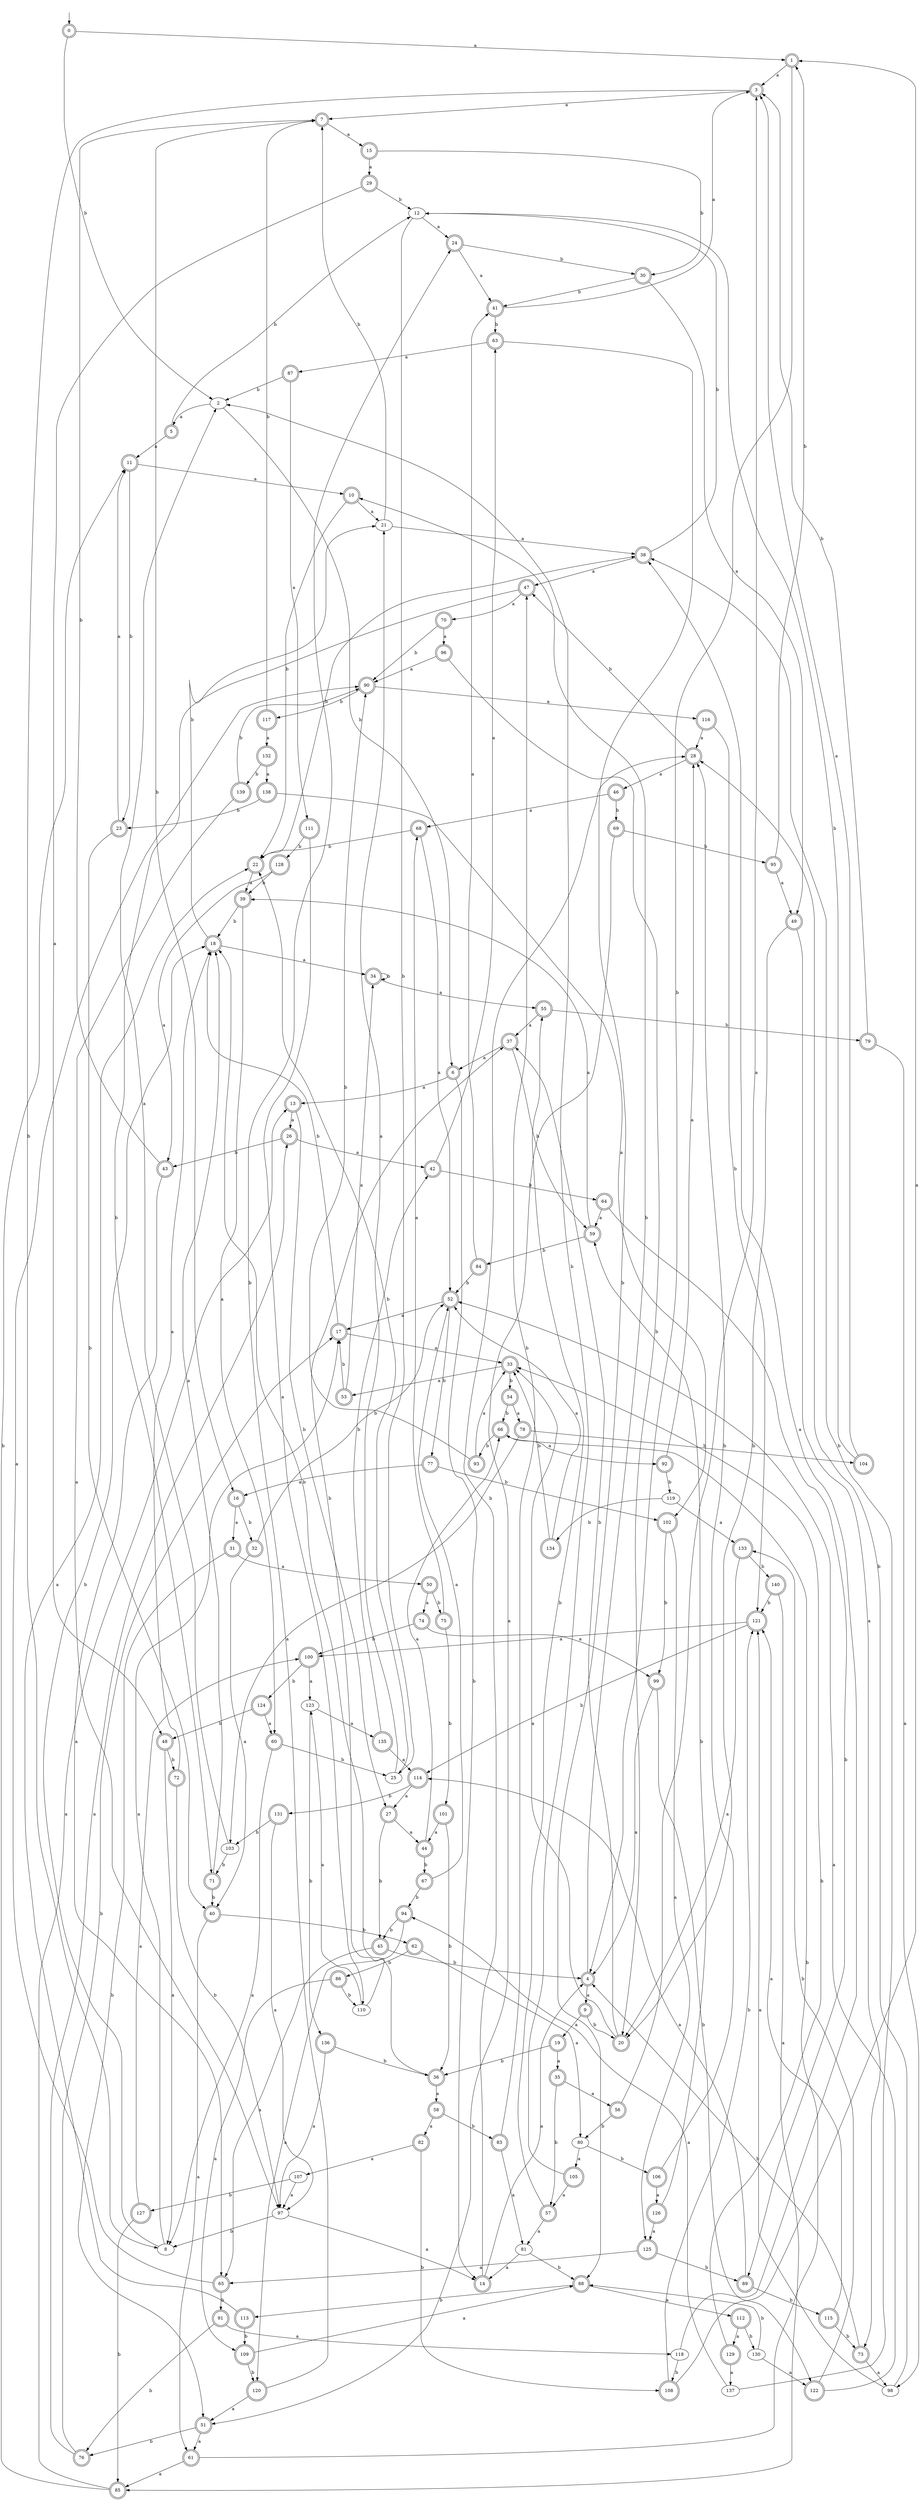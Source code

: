 digraph RandomDFA {
  __start0 [label="", shape=none];
  __start0 -> 0 [label=""];
  0 [shape=circle] [shape=doublecircle]
  0 -> 1 [label="a"]
  0 -> 2 [label="b"]
  1 [shape=doublecircle]
  1 -> 3 [label="a"]
  1 -> 4 [label="b"]
  2
  2 -> 5 [label="a"]
  2 -> 6 [label="b"]
  3 [shape=doublecircle]
  3 -> 7 [label="a"]
  3 -> 8 [label="b"]
  4 [shape=doublecircle]
  4 -> 9 [label="a"]
  4 -> 10 [label="b"]
  5 [shape=doublecircle]
  5 -> 11 [label="a"]
  5 -> 12 [label="b"]
  6 [shape=doublecircle]
  6 -> 13 [label="a"]
  6 -> 14 [label="b"]
  7 [shape=doublecircle]
  7 -> 15 [label="a"]
  7 -> 16 [label="b"]
  8
  8 -> 17 [label="a"]
  8 -> 18 [label="b"]
  9 [shape=doublecircle]
  9 -> 19 [label="a"]
  9 -> 20 [label="b"]
  10 [shape=doublecircle]
  10 -> 21 [label="a"]
  10 -> 22 [label="b"]
  11 [shape=doublecircle]
  11 -> 10 [label="a"]
  11 -> 23 [label="b"]
  12
  12 -> 24 [label="a"]
  12 -> 25 [label="b"]
  13 [shape=doublecircle]
  13 -> 26 [label="a"]
  13 -> 27 [label="b"]
  14 [shape=doublecircle]
  14 -> 4 [label="a"]
  14 -> 28 [label="b"]
  15 [shape=doublecircle]
  15 -> 29 [label="a"]
  15 -> 30 [label="b"]
  16 [shape=doublecircle]
  16 -> 31 [label="a"]
  16 -> 32 [label="b"]
  17 [shape=doublecircle]
  17 -> 33 [label="a"]
  17 -> 18 [label="b"]
  18 [shape=doublecircle]
  18 -> 34 [label="a"]
  18 -> 21 [label="b"]
  19 [shape=doublecircle]
  19 -> 35 [label="a"]
  19 -> 36 [label="b"]
  20 [shape=doublecircle]
  20 -> 33 [label="a"]
  20 -> 37 [label="b"]
  21
  21 -> 38 [label="a"]
  21 -> 7 [label="b"]
  22 [shape=doublecircle]
  22 -> 39 [label="a"]
  22 -> 38 [label="b"]
  23 [shape=doublecircle]
  23 -> 11 [label="a"]
  23 -> 40 [label="b"]
  24 [shape=doublecircle]
  24 -> 41 [label="a"]
  24 -> 30 [label="b"]
  25
  25 -> 21 [label="a"]
  25 -> 22 [label="b"]
  26 [shape=doublecircle]
  26 -> 42 [label="a"]
  26 -> 43 [label="b"]
  27 [shape=doublecircle]
  27 -> 44 [label="a"]
  27 -> 45 [label="b"]
  28 [shape=doublecircle]
  28 -> 46 [label="a"]
  28 -> 47 [label="b"]
  29 [shape=doublecircle]
  29 -> 48 [label="a"]
  29 -> 12 [label="b"]
  30 [shape=doublecircle]
  30 -> 49 [label="a"]
  30 -> 41 [label="b"]
  31 [shape=doublecircle]
  31 -> 50 [label="a"]
  31 -> 51 [label="b"]
  32 [shape=doublecircle]
  32 -> 40 [label="a"]
  32 -> 52 [label="b"]
  33 [shape=doublecircle]
  33 -> 53 [label="a"]
  33 -> 54 [label="b"]
  34 [shape=doublecircle]
  34 -> 55 [label="a"]
  34 -> 34 [label="b"]
  35 [shape=doublecircle]
  35 -> 56 [label="a"]
  35 -> 57 [label="b"]
  36 [shape=doublecircle]
  36 -> 58 [label="a"]
  36 -> 18 [label="b"]
  37 [shape=doublecircle]
  37 -> 6 [label="a"]
  37 -> 59 [label="b"]
  38 [shape=doublecircle]
  38 -> 47 [label="a"]
  38 -> 12 [label="b"]
  39 [shape=doublecircle]
  39 -> 60 [label="a"]
  39 -> 18 [label="b"]
  40 [shape=doublecircle]
  40 -> 61 [label="a"]
  40 -> 62 [label="b"]
  41 [shape=doublecircle]
  41 -> 3 [label="a"]
  41 -> 63 [label="b"]
  42 [shape=doublecircle]
  42 -> 63 [label="a"]
  42 -> 64 [label="b"]
  43 [shape=doublecircle]
  43 -> 65 [label="a"]
  43 -> 7 [label="b"]
  44 [shape=doublecircle]
  44 -> 66 [label="a"]
  44 -> 67 [label="b"]
  45 [shape=doublecircle]
  45 -> 65 [label="a"]
  45 -> 4 [label="b"]
  46 [shape=doublecircle]
  46 -> 68 [label="a"]
  46 -> 69 [label="b"]
  47 [shape=doublecircle]
  47 -> 70 [label="a"]
  47 -> 71 [label="b"]
  48 [shape=doublecircle]
  48 -> 8 [label="a"]
  48 -> 72 [label="b"]
  49 [shape=doublecircle]
  49 -> 73 [label="a"]
  49 -> 20 [label="b"]
  50 [shape=doublecircle]
  50 -> 74 [label="a"]
  50 -> 75 [label="b"]
  51 [shape=doublecircle]
  51 -> 61 [label="a"]
  51 -> 76 [label="b"]
  52 [shape=doublecircle]
  52 -> 17 [label="a"]
  52 -> 77 [label="b"]
  53 [shape=doublecircle]
  53 -> 34 [label="a"]
  53 -> 17 [label="b"]
  54 [shape=doublecircle]
  54 -> 78 [label="a"]
  54 -> 66 [label="b"]
  55 [shape=doublecircle]
  55 -> 37 [label="a"]
  55 -> 79 [label="b"]
  56 [shape=doublecircle]
  56 -> 3 [label="a"]
  56 -> 80 [label="b"]
  57 [shape=doublecircle]
  57 -> 81 [label="a"]
  57 -> 55 [label="b"]
  58 [shape=doublecircle]
  58 -> 82 [label="a"]
  58 -> 83 [label="b"]
  59 [shape=doublecircle]
  59 -> 39 [label="a"]
  59 -> 84 [label="b"]
  60 [shape=doublecircle]
  60 -> 8 [label="a"]
  60 -> 25 [label="b"]
  61 [shape=doublecircle]
  61 -> 85 [label="a"]
  61 -> 66 [label="b"]
  62 [shape=doublecircle]
  62 -> 80 [label="a"]
  62 -> 86 [label="b"]
  63 [shape=doublecircle]
  63 -> 87 [label="a"]
  63 -> 88 [label="b"]
  64 [shape=doublecircle]
  64 -> 59 [label="a"]
  64 -> 89 [label="b"]
  65 [shape=doublecircle]
  65 -> 90 [label="a"]
  65 -> 91 [label="b"]
  66 [shape=doublecircle]
  66 -> 92 [label="a"]
  66 -> 93 [label="b"]
  67 [shape=doublecircle]
  67 -> 52 [label="a"]
  67 -> 94 [label="b"]
  68 [shape=doublecircle]
  68 -> 52 [label="a"]
  68 -> 22 [label="b"]
  69 [shape=doublecircle]
  69 -> 51 [label="a"]
  69 -> 95 [label="b"]
  70 [shape=doublecircle]
  70 -> 96 [label="a"]
  70 -> 90 [label="b"]
  71 [shape=doublecircle]
  71 -> 18 [label="a"]
  71 -> 40 [label="b"]
  72 [shape=doublecircle]
  72 -> 18 [label="a"]
  72 -> 97 [label="b"]
  73 [shape=doublecircle]
  73 -> 98 [label="a"]
  73 -> 4 [label="b"]
  74 [shape=doublecircle]
  74 -> 99 [label="a"]
  74 -> 100 [label="b"]
  75 [shape=doublecircle]
  75 -> 68 [label="a"]
  75 -> 101 [label="b"]
  76 [shape=doublecircle]
  76 -> 26 [label="a"]
  76 -> 17 [label="b"]
  77 [shape=doublecircle]
  77 -> 16 [label="a"]
  77 -> 102 [label="b"]
  78 [shape=doublecircle]
  78 -> 103 [label="a"]
  78 -> 104 [label="b"]
  79 [shape=doublecircle]
  79 -> 98 [label="a"]
  79 -> 3 [label="b"]
  80
  80 -> 105 [label="a"]
  80 -> 106 [label="b"]
  81
  81 -> 14 [label="a"]
  81 -> 88 [label="b"]
  82 [shape=doublecircle]
  82 -> 107 [label="a"]
  82 -> 108 [label="b"]
  83 [shape=doublecircle]
  83 -> 81 [label="a"]
  83 -> 47 [label="b"]
  84 [shape=doublecircle]
  84 -> 41 [label="a"]
  84 -> 52 [label="b"]
  85 [shape=doublecircle]
  85 -> 13 [label="a"]
  85 -> 11 [label="b"]
  86 [shape=doublecircle]
  86 -> 109 [label="a"]
  86 -> 110 [label="b"]
  87 [shape=doublecircle]
  87 -> 111 [label="a"]
  87 -> 2 [label="b"]
  88 [shape=doublecircle]
  88 -> 112 [label="a"]
  88 -> 113 [label="b"]
  89 [shape=doublecircle]
  89 -> 114 [label="a"]
  89 -> 115 [label="b"]
  90 [shape=doublecircle]
  90 -> 116 [label="a"]
  90 -> 117 [label="b"]
  91 [shape=doublecircle]
  91 -> 118 [label="a"]
  91 -> 76 [label="b"]
  92 [shape=doublecircle]
  92 -> 28 [label="a"]
  92 -> 119 [label="b"]
  93 [shape=doublecircle]
  93 -> 33 [label="a"]
  93 -> 90 [label="b"]
  94 [shape=doublecircle]
  94 -> 120 [label="a"]
  94 -> 45 [label="b"]
  95 [shape=doublecircle]
  95 -> 49 [label="a"]
  95 -> 1 [label="b"]
  96 [shape=doublecircle]
  96 -> 90 [label="a"]
  96 -> 20 [label="b"]
  97
  97 -> 14 [label="a"]
  97 -> 8 [label="b"]
  98
  98 -> 121 [label="a"]
  98 -> 28 [label="b"]
  99 [shape=doublecircle]
  99 -> 4 [label="a"]
  99 -> 122 [label="b"]
  100 [shape=doublecircle]
  100 -> 123 [label="a"]
  100 -> 124 [label="b"]
  101 [shape=doublecircle]
  101 -> 44 [label="a"]
  101 -> 36 [label="b"]
  102 [shape=doublecircle]
  102 -> 125 [label="a"]
  102 -> 99 [label="b"]
  103
  103 -> 2 [label="a"]
  103 -> 71 [label="b"]
  104 [shape=doublecircle]
  104 -> 3 [label="a"]
  104 -> 12 [label="b"]
  105 [shape=doublecircle]
  105 -> 57 [label="a"]
  105 -> 2 [label="b"]
  106 [shape=doublecircle]
  106 -> 126 [label="a"]
  106 -> 28 [label="b"]
  107
  107 -> 97 [label="a"]
  107 -> 127 [label="b"]
  108 [shape=doublecircle]
  108 -> 1 [label="a"]
  108 -> 121 [label="b"]
  109 [shape=doublecircle]
  109 -> 88 [label="a"]
  109 -> 120 [label="b"]
  110
  110 -> 123 [label="a"]
  110 -> 37 [label="b"]
  111 [shape=doublecircle]
  111 -> 110 [label="a"]
  111 -> 128 [label="b"]
  112 [shape=doublecircle]
  112 -> 129 [label="a"]
  112 -> 130 [label="b"]
  113 [shape=doublecircle]
  113 -> 22 [label="a"]
  113 -> 109 [label="b"]
  114 [shape=doublecircle]
  114 -> 27 [label="a"]
  114 -> 131 [label="b"]
  115 [shape=doublecircle]
  115 -> 121 [label="a"]
  115 -> 73 [label="b"]
  116 [shape=doublecircle]
  116 -> 28 [label="a"]
  116 -> 121 [label="b"]
  117 [shape=doublecircle]
  117 -> 132 [label="a"]
  117 -> 7 [label="b"]
  118
  118 -> 38 [label="a"]
  118 -> 108 [label="b"]
  119
  119 -> 133 [label="a"]
  119 -> 134 [label="b"]
  120 [shape=doublecircle]
  120 -> 51 [label="a"]
  120 -> 24 [label="b"]
  121 [shape=doublecircle]
  121 -> 100 [label="a"]
  121 -> 114 [label="b"]
  122 [shape=doublecircle]
  122 -> 52 [label="a"]
  122 -> 133 [label="b"]
  123
  123 -> 135 [label="a"]
  123 -> 136 [label="b"]
  124 [shape=doublecircle]
  124 -> 60 [label="a"]
  124 -> 48 [label="b"]
  125 [shape=doublecircle]
  125 -> 65 [label="a"]
  125 -> 89 [label="b"]
  126 [shape=doublecircle]
  126 -> 125 [label="a"]
  126 -> 59 [label="b"]
  127 [shape=doublecircle]
  127 -> 100 [label="a"]
  127 -> 85 [label="b"]
  128 [shape=doublecircle]
  128 -> 43 [label="a"]
  128 -> 39 [label="b"]
  129 [shape=doublecircle]
  129 -> 137 [label="a"]
  129 -> 33 [label="b"]
  130
  130 -> 122 [label="a"]
  130 -> 88 [label="b"]
  131 [shape=doublecircle]
  131 -> 97 [label="a"]
  131 -> 103 [label="b"]
  132 [shape=doublecircle]
  132 -> 138 [label="a"]
  132 -> 139 [label="b"]
  133 [shape=doublecircle]
  133 -> 20 [label="a"]
  133 -> 140 [label="b"]
  134 [shape=doublecircle]
  134 -> 52 [label="a"]
  134 -> 33 [label="b"]
  135 [shape=doublecircle]
  135 -> 114 [label="a"]
  135 -> 42 [label="b"]
  136 [shape=doublecircle]
  136 -> 97 [label="a"]
  136 -> 36 [label="b"]
  137
  137 -> 94 [label="a"]
  137 -> 38 [label="b"]
  138 [shape=doublecircle]
  138 -> 102 [label="a"]
  138 -> 23 [label="b"]
  139 [shape=doublecircle]
  139 -> 97 [label="a"]
  139 -> 90 [label="b"]
  140 [shape=doublecircle]
  140 -> 85 [label="a"]
  140 -> 121 [label="b"]
}
